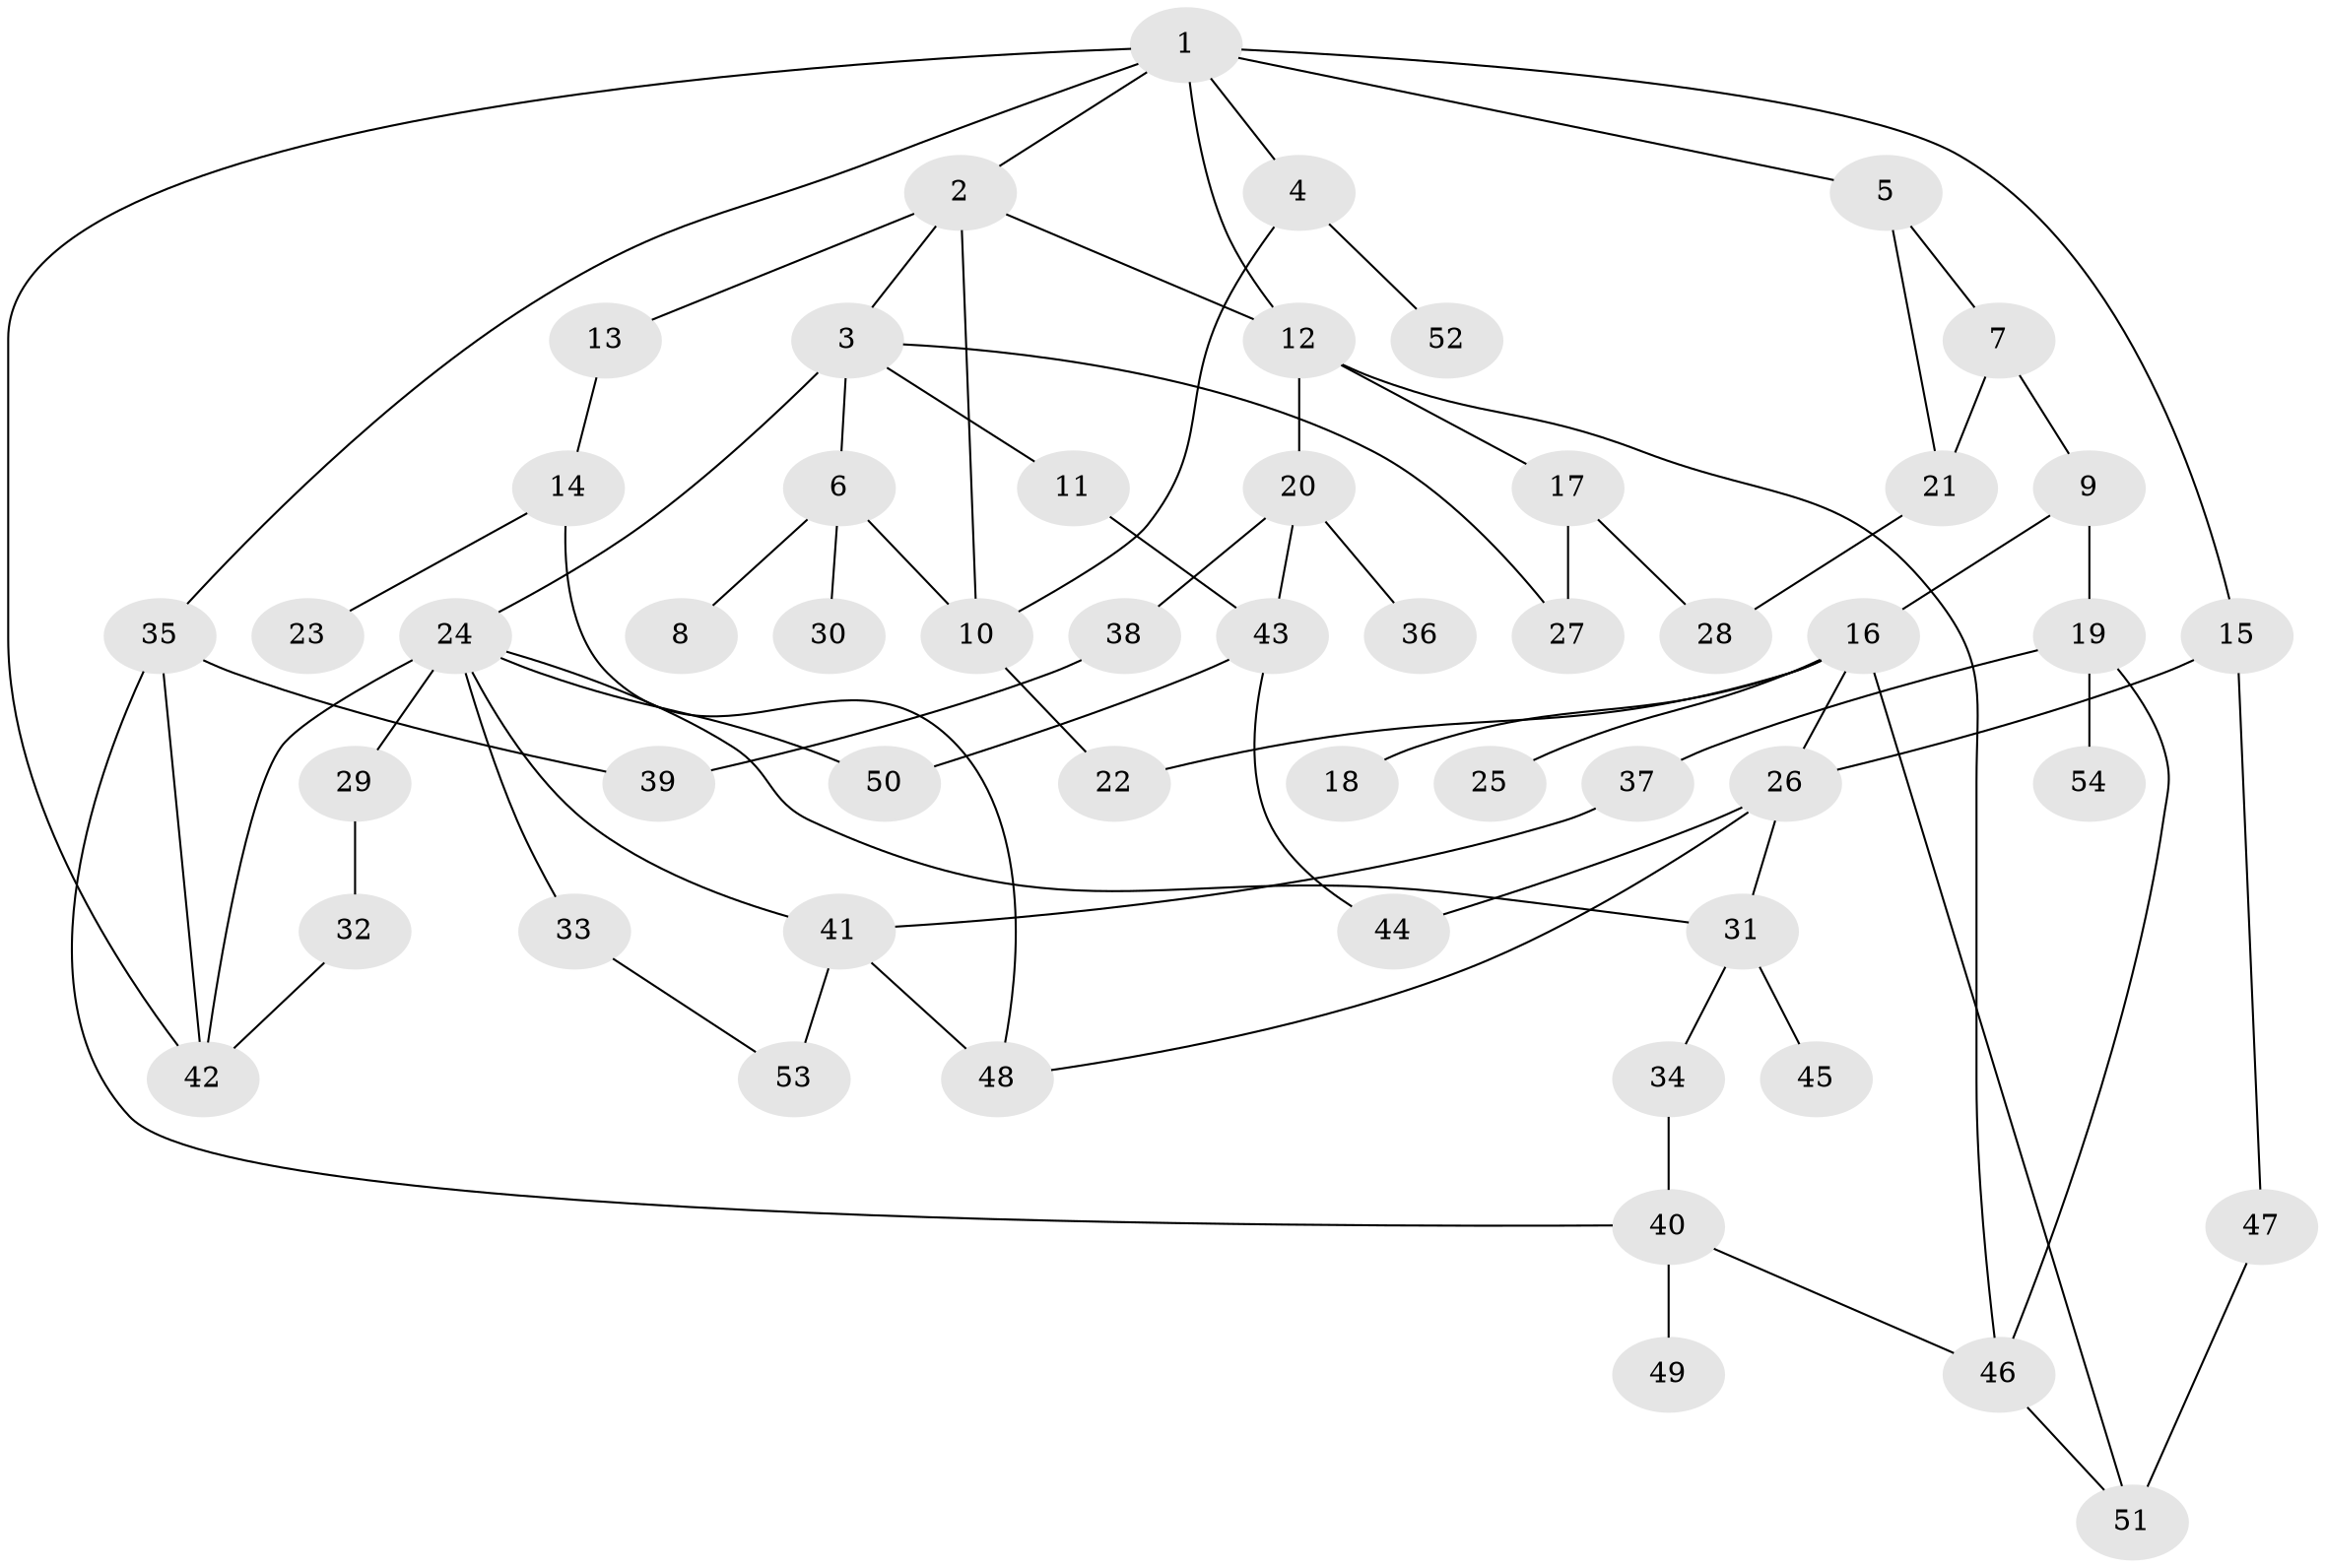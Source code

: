 // Generated by graph-tools (version 1.1) at 2025/34/03/09/25 02:34:18]
// undirected, 54 vertices, 78 edges
graph export_dot {
graph [start="1"]
  node [color=gray90,style=filled];
  1;
  2;
  3;
  4;
  5;
  6;
  7;
  8;
  9;
  10;
  11;
  12;
  13;
  14;
  15;
  16;
  17;
  18;
  19;
  20;
  21;
  22;
  23;
  24;
  25;
  26;
  27;
  28;
  29;
  30;
  31;
  32;
  33;
  34;
  35;
  36;
  37;
  38;
  39;
  40;
  41;
  42;
  43;
  44;
  45;
  46;
  47;
  48;
  49;
  50;
  51;
  52;
  53;
  54;
  1 -- 2;
  1 -- 4;
  1 -- 5;
  1 -- 15;
  1 -- 35;
  1 -- 12;
  1 -- 42;
  2 -- 3;
  2 -- 12;
  2 -- 13;
  2 -- 10;
  3 -- 6;
  3 -- 11;
  3 -- 24;
  3 -- 27;
  4 -- 10;
  4 -- 52;
  5 -- 7;
  5 -- 21;
  6 -- 8;
  6 -- 30;
  6 -- 10;
  7 -- 9;
  7 -- 21;
  9 -- 16;
  9 -- 19;
  10 -- 22;
  11 -- 43;
  12 -- 17;
  12 -- 20;
  12 -- 46;
  13 -- 14;
  14 -- 23;
  14 -- 48;
  15 -- 47;
  15 -- 26;
  16 -- 18;
  16 -- 25;
  16 -- 26;
  16 -- 51;
  16 -- 22;
  17 -- 28;
  17 -- 27;
  19 -- 37;
  19 -- 54;
  19 -- 46;
  20 -- 36;
  20 -- 38;
  20 -- 43;
  21 -- 28;
  24 -- 29;
  24 -- 33;
  24 -- 41;
  24 -- 31;
  24 -- 50;
  24 -- 42;
  26 -- 31;
  26 -- 48;
  26 -- 44;
  29 -- 32;
  31 -- 34;
  31 -- 45;
  32 -- 42;
  33 -- 53;
  34 -- 40;
  35 -- 39;
  35 -- 42;
  35 -- 40;
  37 -- 41;
  38 -- 39;
  40 -- 49;
  40 -- 46;
  41 -- 48;
  41 -- 53;
  43 -- 44;
  43 -- 50;
  46 -- 51;
  47 -- 51;
}
